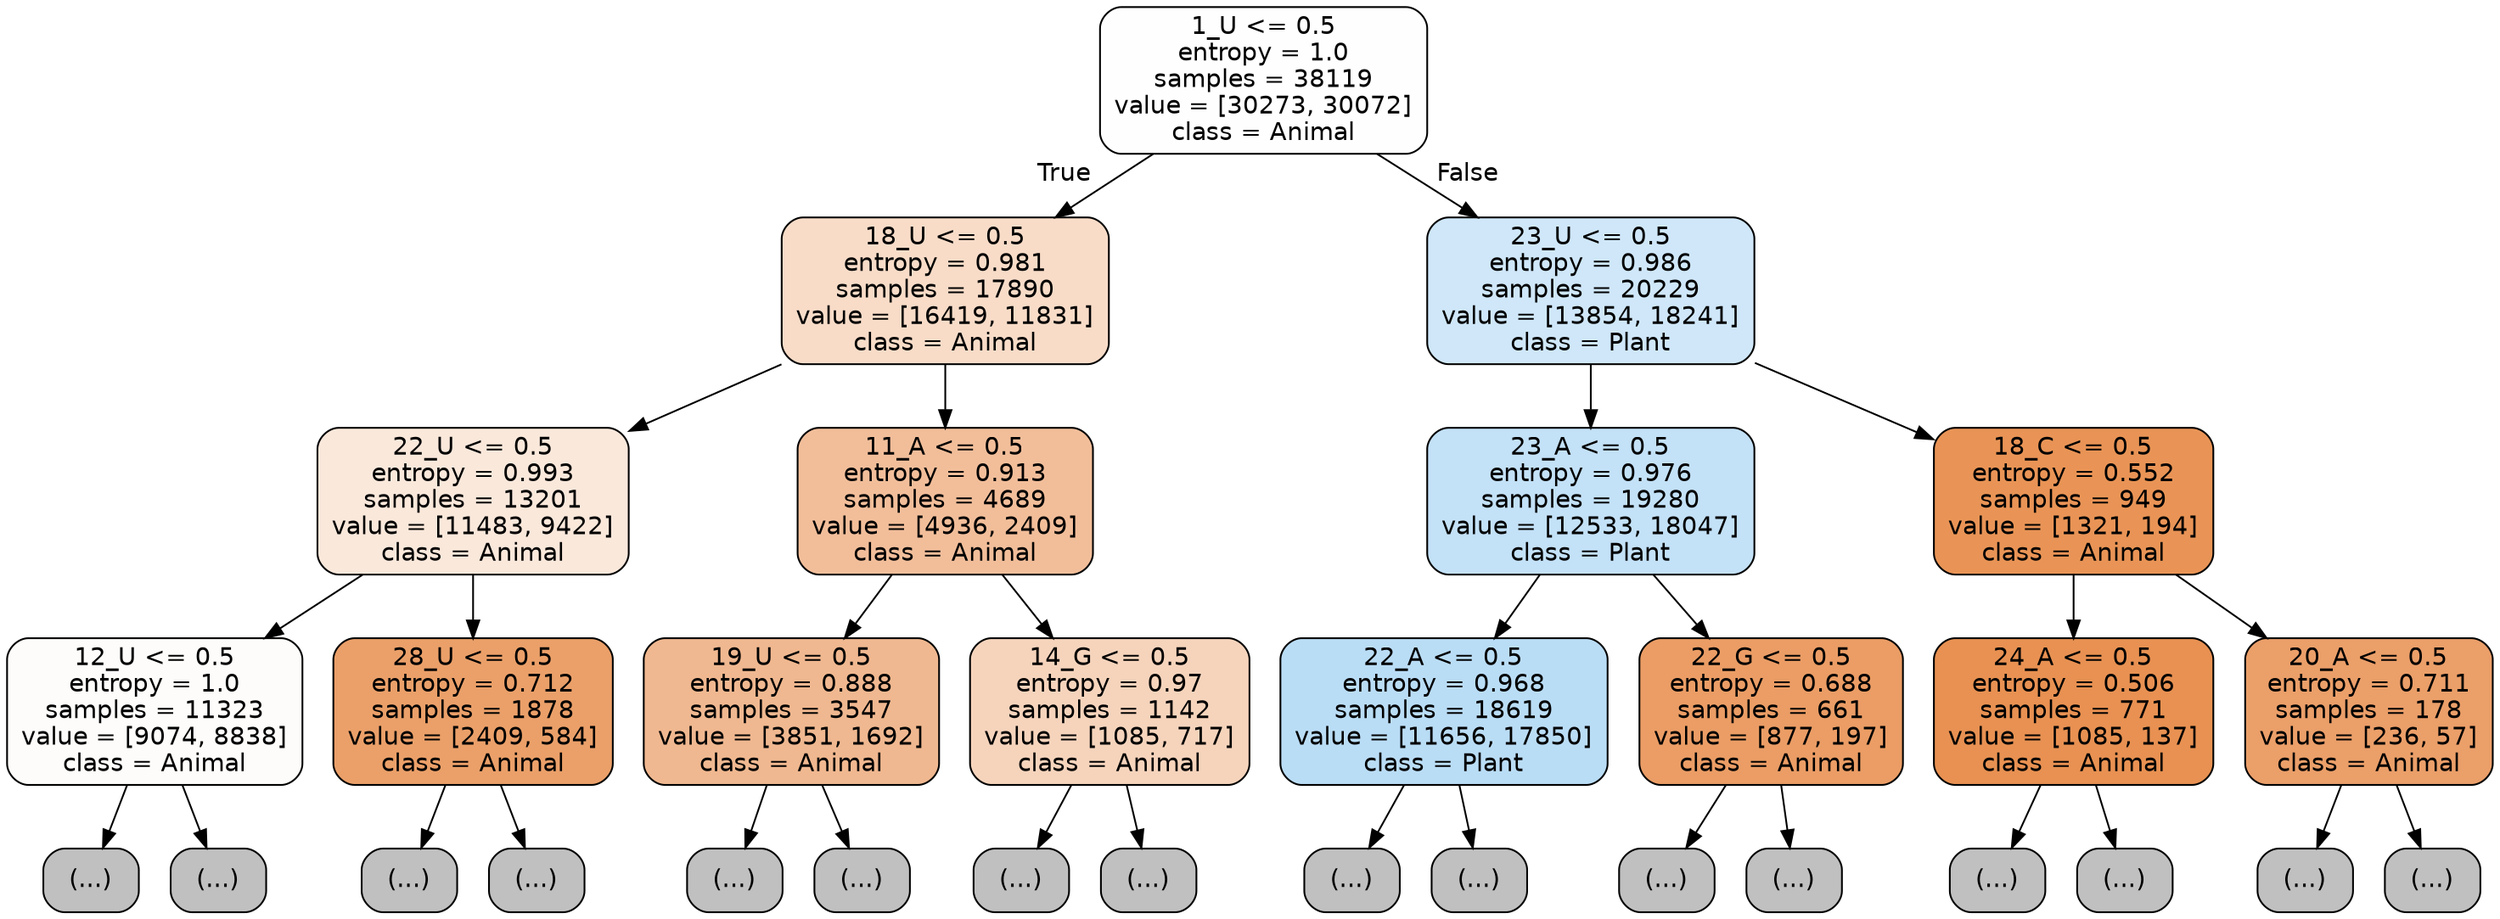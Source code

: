 digraph Tree {
node [shape=box, style="filled, rounded", color="black", fontname="helvetica"] ;
edge [fontname="helvetica"] ;
0 [label="1_U <= 0.5\nentropy = 1.0\nsamples = 38119\nvalue = [30273, 30072]\nclass = Animal", fillcolor="#fffefe"] ;
1 [label="18_U <= 0.5\nentropy = 0.981\nsamples = 17890\nvalue = [16419, 11831]\nclass = Animal", fillcolor="#f8dcc8"] ;
0 -> 1 [labeldistance=2.5, labelangle=45, headlabel="True"] ;
2 [label="22_U <= 0.5\nentropy = 0.993\nsamples = 13201\nvalue = [11483, 9422]\nclass = Animal", fillcolor="#fae8db"] ;
1 -> 2 ;
3 [label="12_U <= 0.5\nentropy = 1.0\nsamples = 11323\nvalue = [9074, 8838]\nclass = Animal", fillcolor="#fefcfa"] ;
2 -> 3 ;
4 [label="(...)", fillcolor="#C0C0C0"] ;
3 -> 4 ;
4409 [label="(...)", fillcolor="#C0C0C0"] ;
3 -> 4409 ;
6112 [label="28_U <= 0.5\nentropy = 0.712\nsamples = 1878\nvalue = [2409, 584]\nclass = Animal", fillcolor="#eba069"] ;
2 -> 6112 ;
6113 [label="(...)", fillcolor="#C0C0C0"] ;
6112 -> 6113 ;
6890 [label="(...)", fillcolor="#C0C0C0"] ;
6112 -> 6890 ;
6891 [label="11_A <= 0.5\nentropy = 0.913\nsamples = 4689\nvalue = [4936, 2409]\nclass = Animal", fillcolor="#f2be9a"] ;
1 -> 6891 ;
6892 [label="19_U <= 0.5\nentropy = 0.888\nsamples = 3547\nvalue = [3851, 1692]\nclass = Animal", fillcolor="#f0b890"] ;
6891 -> 6892 ;
6893 [label="(...)", fillcolor="#C0C0C0"] ;
6892 -> 6893 ;
8290 [label="(...)", fillcolor="#C0C0C0"] ;
6892 -> 8290 ;
8799 [label="14_G <= 0.5\nentropy = 0.97\nsamples = 1142\nvalue = [1085, 717]\nclass = Animal", fillcolor="#f6d4bc"] ;
6891 -> 8799 ;
8800 [label="(...)", fillcolor="#C0C0C0"] ;
8799 -> 8800 ;
9281 [label="(...)", fillcolor="#C0C0C0"] ;
8799 -> 9281 ;
9466 [label="23_U <= 0.5\nentropy = 0.986\nsamples = 20229\nvalue = [13854, 18241]\nclass = Plant", fillcolor="#cfe7f9"] ;
0 -> 9466 [labeldistance=2.5, labelangle=-45, headlabel="False"] ;
9467 [label="23_A <= 0.5\nentropy = 0.976\nsamples = 19280\nvalue = [12533, 18047]\nclass = Plant", fillcolor="#c3e1f7"] ;
9466 -> 9467 ;
9468 [label="22_A <= 0.5\nentropy = 0.968\nsamples = 18619\nvalue = [11656, 17850]\nclass = Plant", fillcolor="#baddf6"] ;
9467 -> 9468 ;
9469 [label="(...)", fillcolor="#C0C0C0"] ;
9468 -> 9469 ;
15400 [label="(...)", fillcolor="#C0C0C0"] ;
9468 -> 15400 ;
16219 [label="22_G <= 0.5\nentropy = 0.688\nsamples = 661\nvalue = [877, 197]\nclass = Animal", fillcolor="#eb9d65"] ;
9467 -> 16219 ;
16220 [label="(...)", fillcolor="#C0C0C0"] ;
16219 -> 16220 ;
16407 [label="(...)", fillcolor="#C0C0C0"] ;
16219 -> 16407 ;
16482 [label="18_C <= 0.5\nentropy = 0.552\nsamples = 949\nvalue = [1321, 194]\nclass = Animal", fillcolor="#e99456"] ;
9466 -> 16482 ;
16483 [label="24_A <= 0.5\nentropy = 0.506\nsamples = 771\nvalue = [1085, 137]\nclass = Animal", fillcolor="#e89152"] ;
16482 -> 16483 ;
16484 [label="(...)", fillcolor="#C0C0C0"] ;
16483 -> 16484 ;
16671 [label="(...)", fillcolor="#C0C0C0"] ;
16483 -> 16671 ;
16714 [label="20_A <= 0.5\nentropy = 0.711\nsamples = 178\nvalue = [236, 57]\nclass = Animal", fillcolor="#eb9f69"] ;
16482 -> 16714 ;
16715 [label="(...)", fillcolor="#C0C0C0"] ;
16714 -> 16715 ;
16776 [label="(...)", fillcolor="#C0C0C0"] ;
16714 -> 16776 ;
}